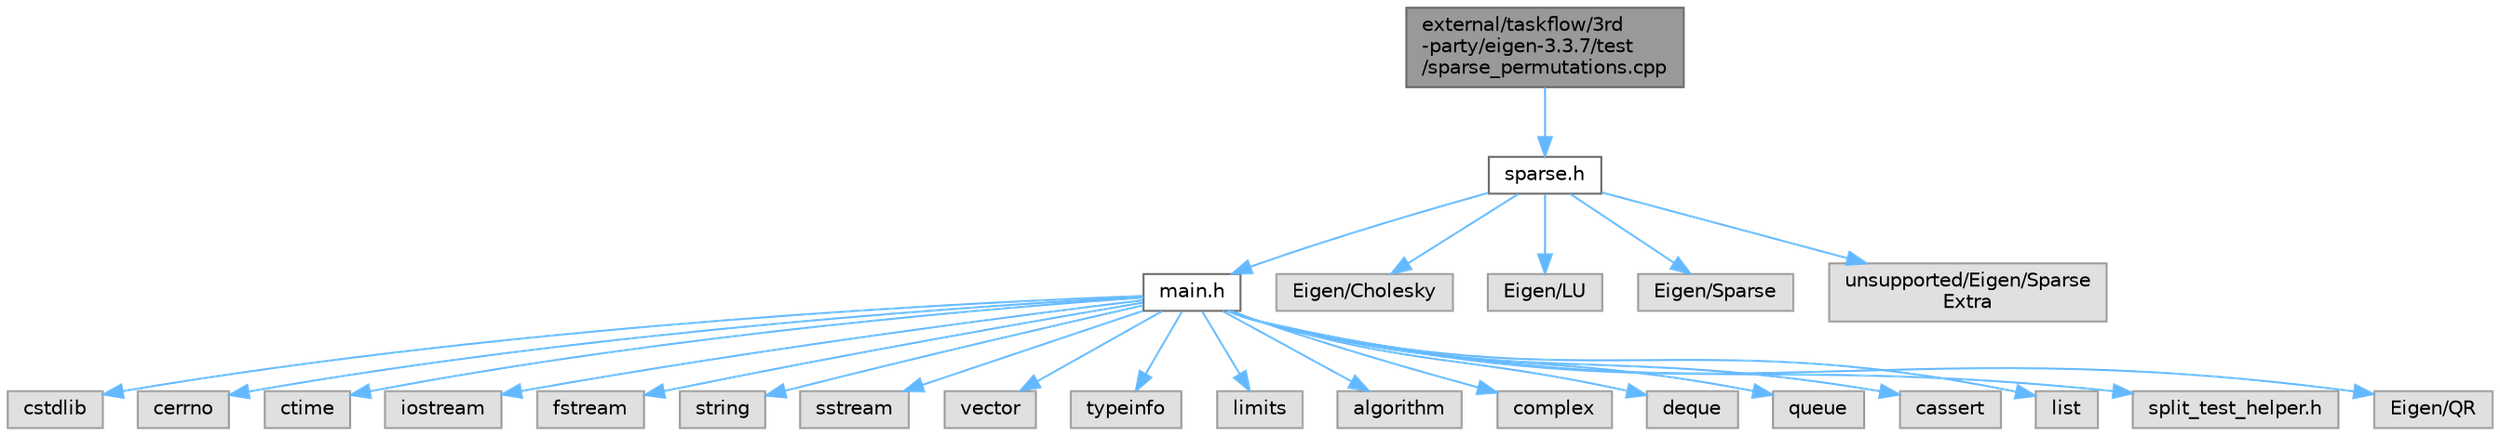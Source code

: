 digraph "external/taskflow/3rd-party/eigen-3.3.7/test/sparse_permutations.cpp"
{
 // LATEX_PDF_SIZE
  bgcolor="transparent";
  edge [fontname=Helvetica,fontsize=10,labelfontname=Helvetica,labelfontsize=10];
  node [fontname=Helvetica,fontsize=10,shape=box,height=0.2,width=0.4];
  Node1 [id="Node000001",label="external/taskflow/3rd\l-party/eigen-3.3.7/test\l/sparse_permutations.cpp",height=0.2,width=0.4,color="gray40", fillcolor="grey60", style="filled", fontcolor="black",tooltip=" "];
  Node1 -> Node2 [id="edge25_Node000001_Node000002",color="steelblue1",style="solid",tooltip=" "];
  Node2 [id="Node000002",label="sparse.h",height=0.2,width=0.4,color="grey40", fillcolor="white", style="filled",URL="$sparse_8h.html",tooltip=" "];
  Node2 -> Node3 [id="edge26_Node000002_Node000003",color="steelblue1",style="solid",tooltip=" "];
  Node3 [id="Node000003",label="main.h",height=0.2,width=0.4,color="grey40", fillcolor="white", style="filled",URL="$taskflow_23rd-party_2eigen-3_83_87_2test_2main_8h.html",tooltip=" "];
  Node3 -> Node4 [id="edge27_Node000003_Node000004",color="steelblue1",style="solid",tooltip=" "];
  Node4 [id="Node000004",label="cstdlib",height=0.2,width=0.4,color="grey60", fillcolor="#E0E0E0", style="filled",tooltip=" "];
  Node3 -> Node5 [id="edge28_Node000003_Node000005",color="steelblue1",style="solid",tooltip=" "];
  Node5 [id="Node000005",label="cerrno",height=0.2,width=0.4,color="grey60", fillcolor="#E0E0E0", style="filled",tooltip=" "];
  Node3 -> Node6 [id="edge29_Node000003_Node000006",color="steelblue1",style="solid",tooltip=" "];
  Node6 [id="Node000006",label="ctime",height=0.2,width=0.4,color="grey60", fillcolor="#E0E0E0", style="filled",tooltip=" "];
  Node3 -> Node7 [id="edge30_Node000003_Node000007",color="steelblue1",style="solid",tooltip=" "];
  Node7 [id="Node000007",label="iostream",height=0.2,width=0.4,color="grey60", fillcolor="#E0E0E0", style="filled",tooltip=" "];
  Node3 -> Node8 [id="edge31_Node000003_Node000008",color="steelblue1",style="solid",tooltip=" "];
  Node8 [id="Node000008",label="fstream",height=0.2,width=0.4,color="grey60", fillcolor="#E0E0E0", style="filled",tooltip=" "];
  Node3 -> Node9 [id="edge32_Node000003_Node000009",color="steelblue1",style="solid",tooltip=" "];
  Node9 [id="Node000009",label="string",height=0.2,width=0.4,color="grey60", fillcolor="#E0E0E0", style="filled",tooltip=" "];
  Node3 -> Node10 [id="edge33_Node000003_Node000010",color="steelblue1",style="solid",tooltip=" "];
  Node10 [id="Node000010",label="sstream",height=0.2,width=0.4,color="grey60", fillcolor="#E0E0E0", style="filled",tooltip=" "];
  Node3 -> Node11 [id="edge34_Node000003_Node000011",color="steelblue1",style="solid",tooltip=" "];
  Node11 [id="Node000011",label="vector",height=0.2,width=0.4,color="grey60", fillcolor="#E0E0E0", style="filled",tooltip=" "];
  Node3 -> Node12 [id="edge35_Node000003_Node000012",color="steelblue1",style="solid",tooltip=" "];
  Node12 [id="Node000012",label="typeinfo",height=0.2,width=0.4,color="grey60", fillcolor="#E0E0E0", style="filled",tooltip=" "];
  Node3 -> Node13 [id="edge36_Node000003_Node000013",color="steelblue1",style="solid",tooltip=" "];
  Node13 [id="Node000013",label="limits",height=0.2,width=0.4,color="grey60", fillcolor="#E0E0E0", style="filled",tooltip=" "];
  Node3 -> Node14 [id="edge37_Node000003_Node000014",color="steelblue1",style="solid",tooltip=" "];
  Node14 [id="Node000014",label="algorithm",height=0.2,width=0.4,color="grey60", fillcolor="#E0E0E0", style="filled",tooltip=" "];
  Node3 -> Node15 [id="edge38_Node000003_Node000015",color="steelblue1",style="solid",tooltip=" "];
  Node15 [id="Node000015",label="complex",height=0.2,width=0.4,color="grey60", fillcolor="#E0E0E0", style="filled",tooltip=" "];
  Node3 -> Node16 [id="edge39_Node000003_Node000016",color="steelblue1",style="solid",tooltip=" "];
  Node16 [id="Node000016",label="deque",height=0.2,width=0.4,color="grey60", fillcolor="#E0E0E0", style="filled",tooltip=" "];
  Node3 -> Node17 [id="edge40_Node000003_Node000017",color="steelblue1",style="solid",tooltip=" "];
  Node17 [id="Node000017",label="queue",height=0.2,width=0.4,color="grey60", fillcolor="#E0E0E0", style="filled",tooltip=" "];
  Node3 -> Node18 [id="edge41_Node000003_Node000018",color="steelblue1",style="solid",tooltip=" "];
  Node18 [id="Node000018",label="cassert",height=0.2,width=0.4,color="grey60", fillcolor="#E0E0E0", style="filled",tooltip=" "];
  Node3 -> Node19 [id="edge42_Node000003_Node000019",color="steelblue1",style="solid",tooltip=" "];
  Node19 [id="Node000019",label="list",height=0.2,width=0.4,color="grey60", fillcolor="#E0E0E0", style="filled",tooltip=" "];
  Node3 -> Node20 [id="edge43_Node000003_Node000020",color="steelblue1",style="solid",tooltip=" "];
  Node20 [id="Node000020",label="split_test_helper.h",height=0.2,width=0.4,color="grey60", fillcolor="#E0E0E0", style="filled",tooltip=" "];
  Node3 -> Node21 [id="edge44_Node000003_Node000021",color="steelblue1",style="solid",tooltip=" "];
  Node21 [id="Node000021",label="Eigen/QR",height=0.2,width=0.4,color="grey60", fillcolor="#E0E0E0", style="filled",tooltip=" "];
  Node2 -> Node22 [id="edge45_Node000002_Node000022",color="steelblue1",style="solid",tooltip=" "];
  Node22 [id="Node000022",label="Eigen/Cholesky",height=0.2,width=0.4,color="grey60", fillcolor="#E0E0E0", style="filled",tooltip=" "];
  Node2 -> Node23 [id="edge46_Node000002_Node000023",color="steelblue1",style="solid",tooltip=" "];
  Node23 [id="Node000023",label="Eigen/LU",height=0.2,width=0.4,color="grey60", fillcolor="#E0E0E0", style="filled",tooltip=" "];
  Node2 -> Node24 [id="edge47_Node000002_Node000024",color="steelblue1",style="solid",tooltip=" "];
  Node24 [id="Node000024",label="Eigen/Sparse",height=0.2,width=0.4,color="grey60", fillcolor="#E0E0E0", style="filled",tooltip=" "];
  Node2 -> Node25 [id="edge48_Node000002_Node000025",color="steelblue1",style="solid",tooltip=" "];
  Node25 [id="Node000025",label="unsupported/Eigen/Sparse\lExtra",height=0.2,width=0.4,color="grey60", fillcolor="#E0E0E0", style="filled",tooltip=" "];
}
